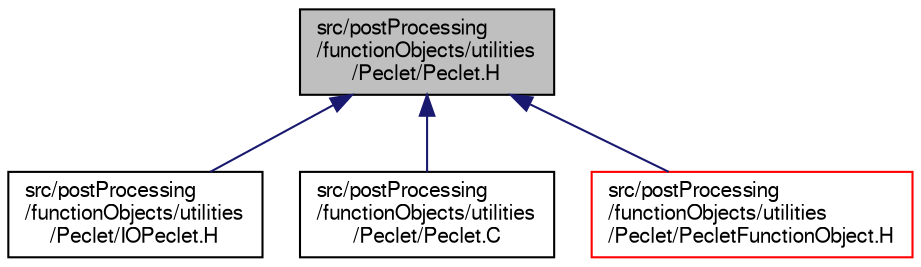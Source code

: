 digraph "src/postProcessing/functionObjects/utilities/Peclet/Peclet.H"
{
  bgcolor="transparent";
  edge [fontname="FreeSans",fontsize="10",labelfontname="FreeSans",labelfontsize="10"];
  node [fontname="FreeSans",fontsize="10",shape=record];
  Node67 [label="src/postProcessing\l/functionObjects/utilities\l/Peclet/Peclet.H",height=0.2,width=0.4,color="black", fillcolor="grey75", style="filled", fontcolor="black"];
  Node67 -> Node68 [dir="back",color="midnightblue",fontsize="10",style="solid",fontname="FreeSans"];
  Node68 [label="src/postProcessing\l/functionObjects/utilities\l/Peclet/IOPeclet.H",height=0.2,width=0.4,color="black",URL="$a13766.html"];
  Node67 -> Node69 [dir="back",color="midnightblue",fontsize="10",style="solid",fontname="FreeSans"];
  Node69 [label="src/postProcessing\l/functionObjects/utilities\l/Peclet/Peclet.C",height=0.2,width=0.4,color="black",URL="$a13769.html"];
  Node67 -> Node70 [dir="back",color="midnightblue",fontsize="10",style="solid",fontname="FreeSans"];
  Node70 [label="src/postProcessing\l/functionObjects/utilities\l/Peclet/PecletFunctionObject.H",height=0.2,width=0.4,color="red",URL="$a13778.html"];
}
